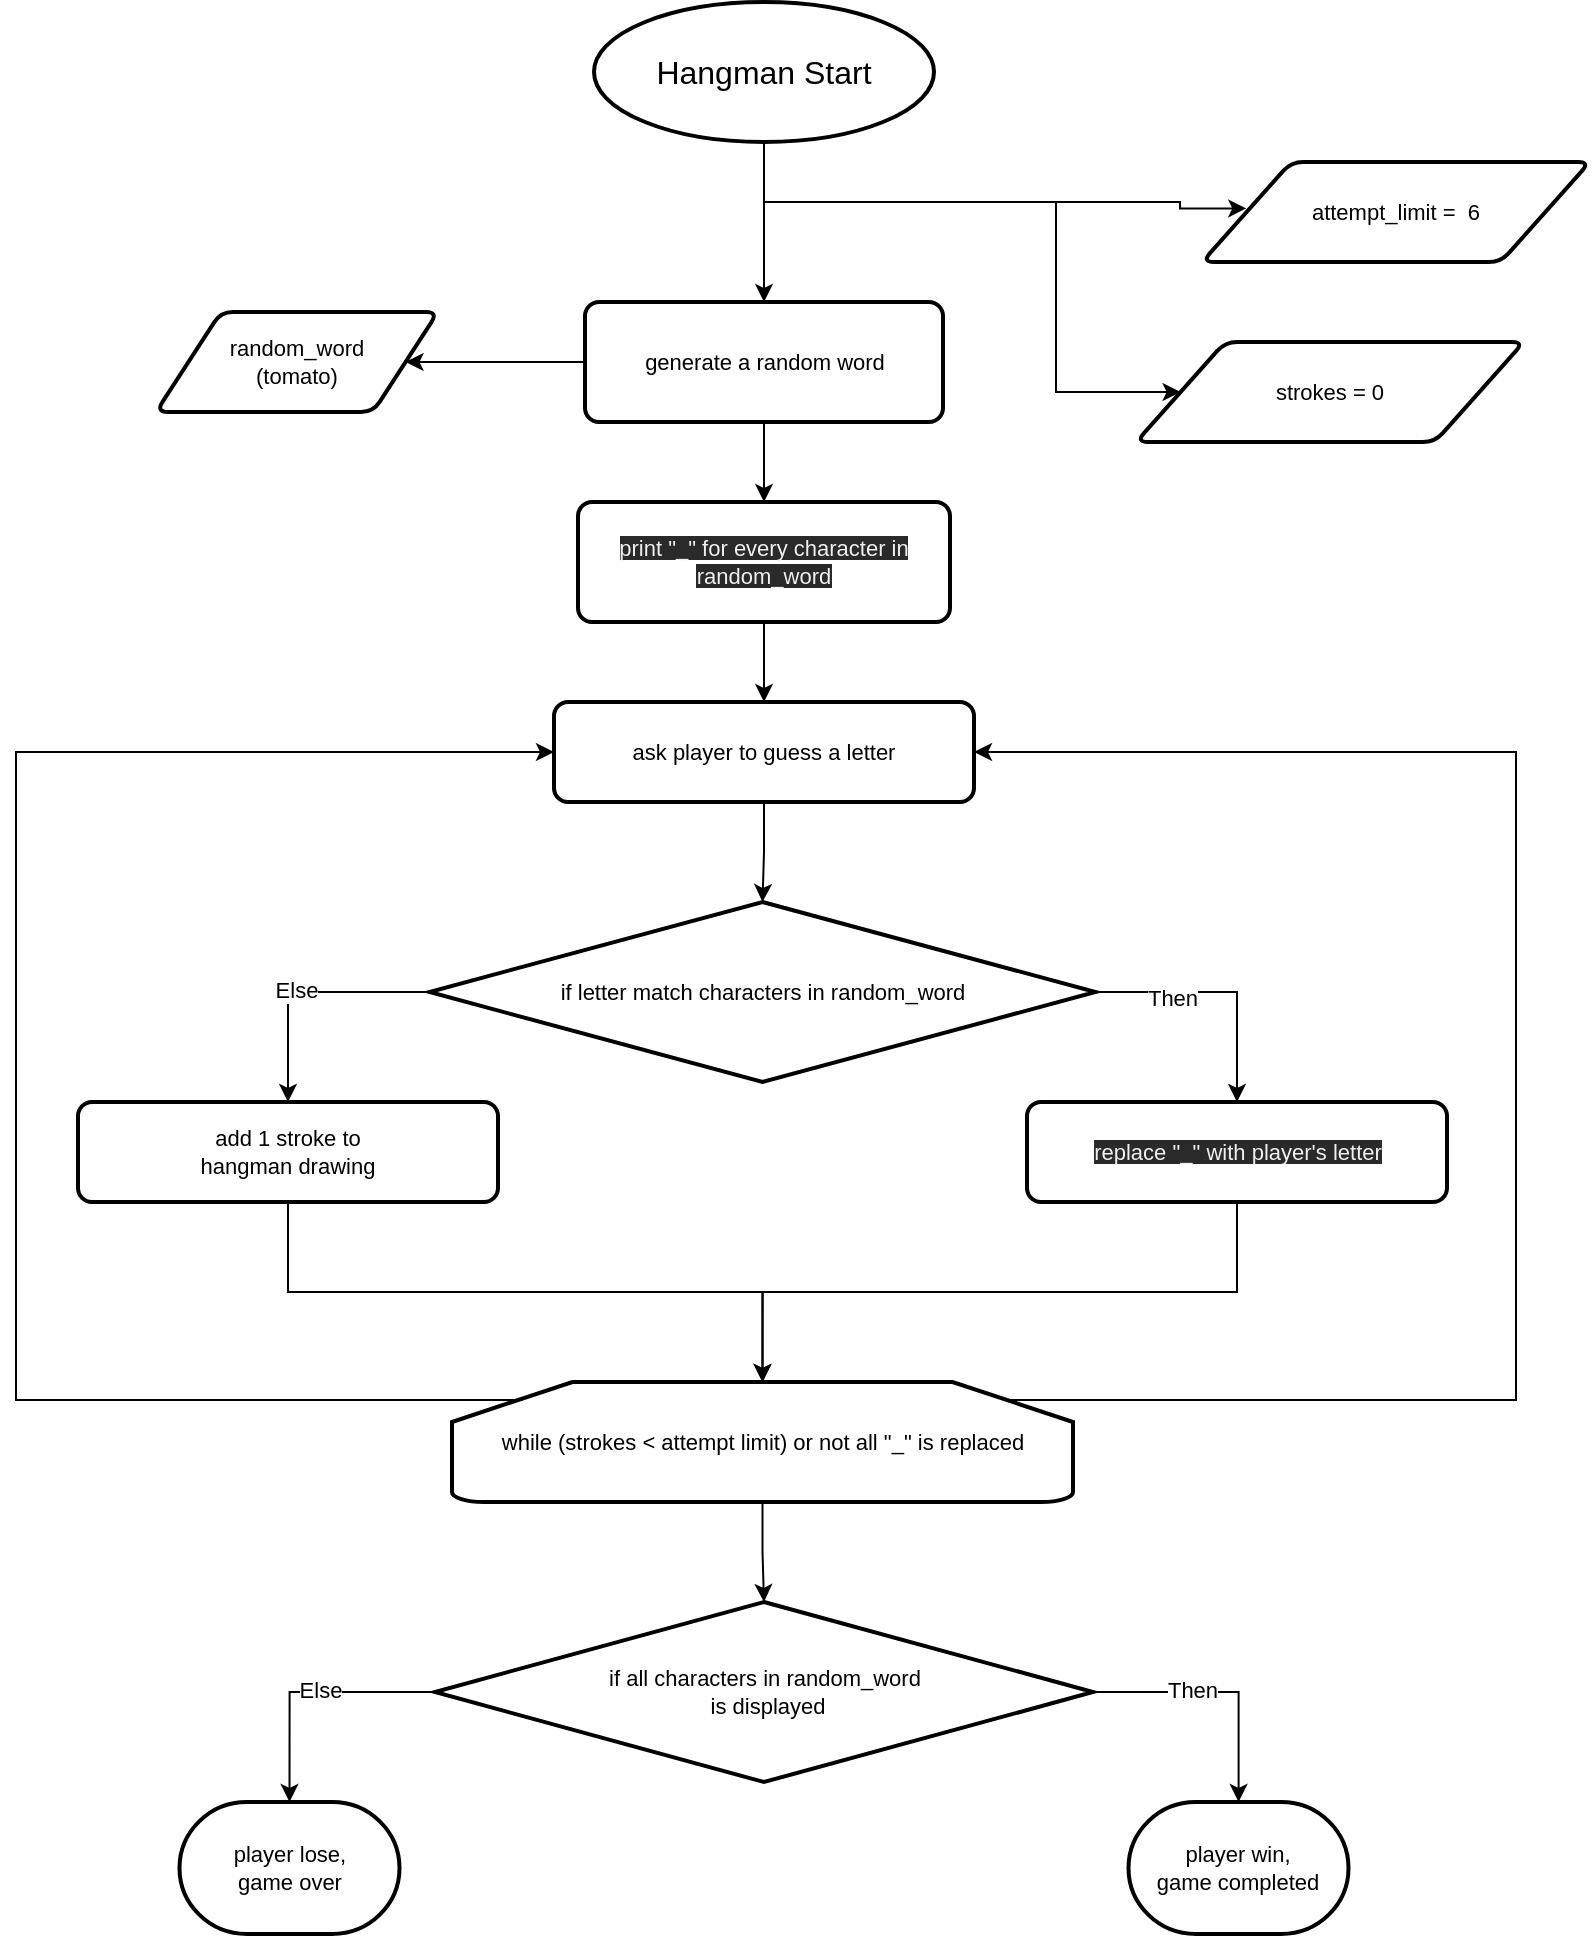 <mxfile version="16.5.1" type="device"><diagram id="C5RBs43oDa-KdzZeNtuy" name="Page-1"><mxGraphModel dx="1895" dy="1276" grid="1" gridSize="10" guides="1" tooltips="1" connect="1" arrows="1" fold="1" page="1" pageScale="1" pageWidth="827" pageHeight="1169" math="0" shadow="0"><root><mxCell id="WIyWlLk6GJQsqaUBKTNV-0"/><mxCell id="WIyWlLk6GJQsqaUBKTNV-1" parent="WIyWlLk6GJQsqaUBKTNV-0"/><mxCell id="zbVJPDjUXSksoBLa-VYS-89" style="edgeStyle=orthogonalEdgeStyle;rounded=0;orthogonalLoop=1;jettySize=auto;html=1;entryX=0.5;entryY=0;entryDx=0;entryDy=0;fontSize=11;" edge="1" parent="WIyWlLk6GJQsqaUBKTNV-1" source="zbVJPDjUXSksoBLa-VYS-1" target="zbVJPDjUXSksoBLa-VYS-3"><mxGeometry relative="1" as="geometry"/></mxCell><mxCell id="zbVJPDjUXSksoBLa-VYS-91" style="edgeStyle=orthogonalEdgeStyle;rounded=0;orthogonalLoop=1;jettySize=auto;html=1;entryX=0;entryY=0.5;entryDx=0;entryDy=0;fontSize=11;" edge="1" parent="WIyWlLk6GJQsqaUBKTNV-1" source="zbVJPDjUXSksoBLa-VYS-1" target="zbVJPDjUXSksoBLa-VYS-26"><mxGeometry relative="1" as="geometry"><Array as="points"><mxPoint x="414" y="170"/><mxPoint x="560" y="170"/><mxPoint x="560" y="265"/></Array></mxGeometry></mxCell><mxCell id="zbVJPDjUXSksoBLa-VYS-93" style="edgeStyle=orthogonalEdgeStyle;rounded=0;orthogonalLoop=1;jettySize=auto;html=1;fontSize=11;entryX=0.114;entryY=0.464;entryDx=0;entryDy=0;entryPerimeter=0;" edge="1" parent="WIyWlLk6GJQsqaUBKTNV-1" target="zbVJPDjUXSksoBLa-VYS-37"><mxGeometry relative="1" as="geometry"><mxPoint x="414" y="140" as="sourcePoint"/><Array as="points"><mxPoint x="414" y="170"/><mxPoint x="622" y="170"/></Array></mxGeometry></mxCell><mxCell id="zbVJPDjUXSksoBLa-VYS-1" value="Hangman Start" style="strokeWidth=2;html=1;shape=mxgraph.flowchart.start_1;whiteSpace=wrap;fontSize=16;" vertex="1" parent="WIyWlLk6GJQsqaUBKTNV-1"><mxGeometry x="329" y="70" width="170" height="70" as="geometry"/></mxCell><mxCell id="zbVJPDjUXSksoBLa-VYS-2" value="random_word&lt;br style=&quot;font-size: 11px;&quot;&gt;(tomato)" style="shape=parallelogram;html=1;strokeWidth=2;perimeter=parallelogramPerimeter;whiteSpace=wrap;rounded=1;arcSize=12;size=0.23;fontSize=11;" vertex="1" parent="WIyWlLk6GJQsqaUBKTNV-1"><mxGeometry x="110" y="225" width="141" height="50" as="geometry"/></mxCell><mxCell id="zbVJPDjUXSksoBLa-VYS-11" style="edgeStyle=orthogonalEdgeStyle;rounded=0;orthogonalLoop=1;jettySize=auto;html=1;entryX=1;entryY=0.5;entryDx=0;entryDy=0;fontSize=11;" edge="1" parent="WIyWlLk6GJQsqaUBKTNV-1" source="zbVJPDjUXSksoBLa-VYS-3" target="zbVJPDjUXSksoBLa-VYS-2"><mxGeometry relative="1" as="geometry"/></mxCell><mxCell id="zbVJPDjUXSksoBLa-VYS-13" style="edgeStyle=orthogonalEdgeStyle;rounded=0;orthogonalLoop=1;jettySize=auto;html=1;fontSize=11;" edge="1" parent="WIyWlLk6GJQsqaUBKTNV-1" source="zbVJPDjUXSksoBLa-VYS-3" target="zbVJPDjUXSksoBLa-VYS-6"><mxGeometry relative="1" as="geometry"/></mxCell><mxCell id="zbVJPDjUXSksoBLa-VYS-3" value="generate a random word" style="rounded=1;whiteSpace=wrap;html=1;absoluteArcSize=1;arcSize=14;strokeWidth=2;fontSize=11;" vertex="1" parent="WIyWlLk6GJQsqaUBKTNV-1"><mxGeometry x="324.5" y="220" width="179" height="60" as="geometry"/></mxCell><mxCell id="zbVJPDjUXSksoBLa-VYS-82" style="edgeStyle=orthogonalEdgeStyle;rounded=0;orthogonalLoop=1;jettySize=auto;html=1;fontSize=11;" edge="1" parent="WIyWlLk6GJQsqaUBKTNV-1" source="zbVJPDjUXSksoBLa-VYS-6" target="zbVJPDjUXSksoBLa-VYS-65"><mxGeometry relative="1" as="geometry"/></mxCell><mxCell id="zbVJPDjUXSksoBLa-VYS-6" value="&lt;meta charset=&quot;utf-8&quot;&gt;&lt;span style=&quot;color: rgb(240, 240, 240); font-family: helvetica; font-size: 11px; font-style: normal; font-weight: 400; letter-spacing: normal; text-align: center; text-indent: 0px; text-transform: none; word-spacing: 0px; background-color: rgb(42, 42, 42); display: inline; float: none;&quot;&gt;print &quot;_&quot; for every character in random_word&lt;/span&gt;" style="rounded=1;whiteSpace=wrap;html=1;absoluteArcSize=1;arcSize=14;strokeWidth=2;fontSize=11;" vertex="1" parent="WIyWlLk6GJQsqaUBKTNV-1"><mxGeometry x="321" y="320" width="186" height="60" as="geometry"/></mxCell><mxCell id="zbVJPDjUXSksoBLa-VYS-33" style="edgeStyle=orthogonalEdgeStyle;rounded=0;orthogonalLoop=1;jettySize=auto;html=1;fontSize=11;exitX=0;exitY=0.5;exitDx=0;exitDy=0;exitPerimeter=0;" edge="1" parent="WIyWlLk6GJQsqaUBKTNV-1" source="zbVJPDjUXSksoBLa-VYS-17" target="zbVJPDjUXSksoBLa-VYS-32"><mxGeometry relative="1" as="geometry"/></mxCell><mxCell id="zbVJPDjUXSksoBLa-VYS-62" value="Else" style="edgeLabel;html=1;align=center;verticalAlign=middle;resizable=0;points=[];fontSize=11;" vertex="1" connectable="0" parent="zbVJPDjUXSksoBLa-VYS-33"><mxGeometry x="0.066" y="-1" relative="1" as="geometry"><mxPoint as="offset"/></mxGeometry></mxCell><mxCell id="zbVJPDjUXSksoBLa-VYS-34" style="edgeStyle=orthogonalEdgeStyle;rounded=0;orthogonalLoop=1;jettySize=auto;html=1;entryX=0.5;entryY=0;entryDx=0;entryDy=0;fontSize=11;exitX=1;exitY=0.5;exitDx=0;exitDy=0;exitPerimeter=0;" edge="1" parent="WIyWlLk6GJQsqaUBKTNV-1" source="zbVJPDjUXSksoBLa-VYS-17" target="zbVJPDjUXSksoBLa-VYS-30"><mxGeometry relative="1" as="geometry"/></mxCell><mxCell id="zbVJPDjUXSksoBLa-VYS-61" value="Then" style="edgeLabel;html=1;align=center;verticalAlign=middle;resizable=0;points=[];fontSize=11;" vertex="1" connectable="0" parent="zbVJPDjUXSksoBLa-VYS-34"><mxGeometry x="-0.404" y="-3" relative="1" as="geometry"><mxPoint as="offset"/></mxGeometry></mxCell><mxCell id="zbVJPDjUXSksoBLa-VYS-17" value="if letter match characters in random_word" style="strokeWidth=2;html=1;shape=mxgraph.flowchart.decision;whiteSpace=wrap;fontSize=11;" vertex="1" parent="WIyWlLk6GJQsqaUBKTNV-1"><mxGeometry x="246.75" y="520" width="333" height="90" as="geometry"/></mxCell><mxCell id="zbVJPDjUXSksoBLa-VYS-26" value="strokes = 0" style="shape=parallelogram;html=1;strokeWidth=2;perimeter=parallelogramPerimeter;whiteSpace=wrap;rounded=1;arcSize=12;size=0.23;fontSize=11;" vertex="1" parent="WIyWlLk6GJQsqaUBKTNV-1"><mxGeometry x="600" y="240" width="194" height="50" as="geometry"/></mxCell><mxCell id="zbVJPDjUXSksoBLa-VYS-84" style="edgeStyle=orthogonalEdgeStyle;rounded=0;orthogonalLoop=1;jettySize=auto;html=1;entryX=0.5;entryY=0;entryDx=0;entryDy=0;entryPerimeter=0;fontSize=11;" edge="1" parent="WIyWlLk6GJQsqaUBKTNV-1" source="zbVJPDjUXSksoBLa-VYS-30" target="zbVJPDjUXSksoBLa-VYS-48"><mxGeometry relative="1" as="geometry"/></mxCell><mxCell id="zbVJPDjUXSksoBLa-VYS-30" value="&lt;span style=&quot;color: rgb(240 , 240 , 240) ; font-family: &amp;#34;helvetica&amp;#34; ; font-size: 11px ; font-style: normal ; font-weight: 400 ; letter-spacing: normal ; text-align: center ; text-indent: 0px ; text-transform: none ; word-spacing: 0px ; background-color: rgb(42 , 42 , 42) ; display: inline ; float: none&quot;&gt;replace &quot;_&quot; with player's letter&lt;br&gt;&lt;/span&gt;" style="rounded=1;whiteSpace=wrap;html=1;absoluteArcSize=1;arcSize=14;strokeWidth=2;fontSize=11;" vertex="1" parent="WIyWlLk6GJQsqaUBKTNV-1"><mxGeometry x="545.5" y="620" width="210" height="50" as="geometry"/></mxCell><mxCell id="zbVJPDjUXSksoBLa-VYS-83" style="edgeStyle=orthogonalEdgeStyle;rounded=0;orthogonalLoop=1;jettySize=auto;html=1;fontSize=11;" edge="1" parent="WIyWlLk6GJQsqaUBKTNV-1" source="zbVJPDjUXSksoBLa-VYS-32" target="zbVJPDjUXSksoBLa-VYS-48"><mxGeometry relative="1" as="geometry"/></mxCell><mxCell id="zbVJPDjUXSksoBLa-VYS-32" value="add 1 stroke to &lt;br&gt;hangman drawing" style="rounded=1;whiteSpace=wrap;html=1;absoluteArcSize=1;arcSize=14;strokeWidth=2;fontSize=11;" vertex="1" parent="WIyWlLk6GJQsqaUBKTNV-1"><mxGeometry x="71" y="620" width="210" height="50" as="geometry"/></mxCell><mxCell id="zbVJPDjUXSksoBLa-VYS-37" value="attempt_limit =&amp;nbsp; 6" style="shape=parallelogram;html=1;strokeWidth=2;perimeter=parallelogramPerimeter;whiteSpace=wrap;rounded=1;arcSize=12;size=0.23;fontSize=11;" vertex="1" parent="WIyWlLk6GJQsqaUBKTNV-1"><mxGeometry x="633" y="150" width="194" height="50" as="geometry"/></mxCell><mxCell id="zbVJPDjUXSksoBLa-VYS-46" value="player lose, &lt;br&gt;game over" style="strokeWidth=2;html=1;shape=mxgraph.flowchart.terminator;whiteSpace=wrap;fontSize=11;" vertex="1" parent="WIyWlLk6GJQsqaUBKTNV-1"><mxGeometry x="121.75" y="970" width="110" height="66" as="geometry"/></mxCell><mxCell id="zbVJPDjUXSksoBLa-VYS-86" style="edgeStyle=orthogonalEdgeStyle;rounded=0;orthogonalLoop=1;jettySize=auto;html=1;entryX=1;entryY=0.5;entryDx=0;entryDy=0;fontSize=11;exitX=0.9;exitY=0.15;exitDx=0;exitDy=0;exitPerimeter=0;" edge="1" parent="WIyWlLk6GJQsqaUBKTNV-1" source="zbVJPDjUXSksoBLa-VYS-48" target="zbVJPDjUXSksoBLa-VYS-65"><mxGeometry relative="1" as="geometry"><Array as="points"><mxPoint x="790" y="769"/><mxPoint x="790" y="445"/></Array></mxGeometry></mxCell><mxCell id="zbVJPDjUXSksoBLa-VYS-87" style="edgeStyle=orthogonalEdgeStyle;rounded=0;orthogonalLoop=1;jettySize=auto;html=1;exitX=0.1;exitY=0.15;exitDx=0;exitDy=0;exitPerimeter=0;entryX=0;entryY=0.5;entryDx=0;entryDy=0;fontSize=11;" edge="1" parent="WIyWlLk6GJQsqaUBKTNV-1" source="zbVJPDjUXSksoBLa-VYS-48" target="zbVJPDjUXSksoBLa-VYS-65"><mxGeometry relative="1" as="geometry"><Array as="points"><mxPoint x="40" y="769"/><mxPoint x="40" y="445"/></Array></mxGeometry></mxCell><mxCell id="zbVJPDjUXSksoBLa-VYS-88" style="edgeStyle=orthogonalEdgeStyle;rounded=0;orthogonalLoop=1;jettySize=auto;html=1;entryX=0.5;entryY=0;entryDx=0;entryDy=0;entryPerimeter=0;fontSize=11;" edge="1" parent="WIyWlLk6GJQsqaUBKTNV-1" source="zbVJPDjUXSksoBLa-VYS-48" target="zbVJPDjUXSksoBLa-VYS-75"><mxGeometry relative="1" as="geometry"/></mxCell><mxCell id="zbVJPDjUXSksoBLa-VYS-48" value="while (strokes &amp;lt; attempt limit) or not all &quot;_&quot; is replaced" style="strokeWidth=2;html=1;shape=mxgraph.flowchart.loop_limit;whiteSpace=wrap;fontSize=11;" vertex="1" parent="WIyWlLk6GJQsqaUBKTNV-1"><mxGeometry x="258" y="760" width="310.5" height="60" as="geometry"/></mxCell><mxCell id="zbVJPDjUXSksoBLa-VYS-66" style="edgeStyle=orthogonalEdgeStyle;rounded=0;orthogonalLoop=1;jettySize=auto;html=1;entryX=0.5;entryY=0;entryDx=0;entryDy=0;entryPerimeter=0;fontSize=11;" edge="1" parent="WIyWlLk6GJQsqaUBKTNV-1" source="zbVJPDjUXSksoBLa-VYS-65" target="zbVJPDjUXSksoBLa-VYS-17"><mxGeometry relative="1" as="geometry"/></mxCell><mxCell id="zbVJPDjUXSksoBLa-VYS-65" value="&lt;font face=&quot;helvetica&quot;&gt;ask player to guess a letter&lt;/font&gt;" style="rounded=1;whiteSpace=wrap;html=1;absoluteArcSize=1;arcSize=14;strokeWidth=2;fontSize=11;" vertex="1" parent="WIyWlLk6GJQsqaUBKTNV-1"><mxGeometry x="309" y="420" width="210" height="50" as="geometry"/></mxCell><mxCell id="zbVJPDjUXSksoBLa-VYS-71" style="edgeStyle=orthogonalEdgeStyle;rounded=0;orthogonalLoop=1;jettySize=auto;html=1;entryX=0.5;entryY=0;entryDx=0;entryDy=0;entryPerimeter=0;fontSize=11;exitX=0;exitY=0.5;exitDx=0;exitDy=0;exitPerimeter=0;" edge="1" parent="WIyWlLk6GJQsqaUBKTNV-1" source="zbVJPDjUXSksoBLa-VYS-75" target="zbVJPDjUXSksoBLa-VYS-46"><mxGeometry relative="1" as="geometry"><mxPoint x="176.75" y="970" as="targetPoint"/></mxGeometry></mxCell><mxCell id="zbVJPDjUXSksoBLa-VYS-72" value="Else" style="edgeLabel;html=1;align=center;verticalAlign=middle;resizable=0;points=[];fontSize=11;" vertex="1" connectable="0" parent="zbVJPDjUXSksoBLa-VYS-71"><mxGeometry x="-0.094" y="-1" relative="1" as="geometry"><mxPoint as="offset"/></mxGeometry></mxCell><mxCell id="zbVJPDjUXSksoBLa-VYS-73" style="edgeStyle=orthogonalEdgeStyle;rounded=0;orthogonalLoop=1;jettySize=auto;html=1;fontSize=11;" edge="1" parent="WIyWlLk6GJQsqaUBKTNV-1" source="zbVJPDjUXSksoBLa-VYS-75" target="zbVJPDjUXSksoBLa-VYS-76"><mxGeometry relative="1" as="geometry"/></mxCell><mxCell id="zbVJPDjUXSksoBLa-VYS-74" value="Then" style="edgeLabel;html=1;align=center;verticalAlign=middle;resizable=0;points=[];fontSize=11;" vertex="1" connectable="0" parent="zbVJPDjUXSksoBLa-VYS-73"><mxGeometry x="-0.236" y="1" relative="1" as="geometry"><mxPoint as="offset"/></mxGeometry></mxCell><mxCell id="zbVJPDjUXSksoBLa-VYS-75" value="if all characters in random_word&lt;br&gt;&amp;nbsp;is displayed" style="strokeWidth=2;html=1;shape=mxgraph.flowchart.decision;whiteSpace=wrap;fontSize=11;" vertex="1" parent="WIyWlLk6GJQsqaUBKTNV-1"><mxGeometry x="249.5" y="870" width="329" height="90" as="geometry"/></mxCell><mxCell id="zbVJPDjUXSksoBLa-VYS-76" value="player win,&lt;br&gt;game completed" style="strokeWidth=2;html=1;shape=mxgraph.flowchart.terminator;whiteSpace=wrap;fontSize=11;" vertex="1" parent="WIyWlLk6GJQsqaUBKTNV-1"><mxGeometry x="596.25" y="970" width="110" height="66" as="geometry"/></mxCell></root></mxGraphModel></diagram></mxfile>